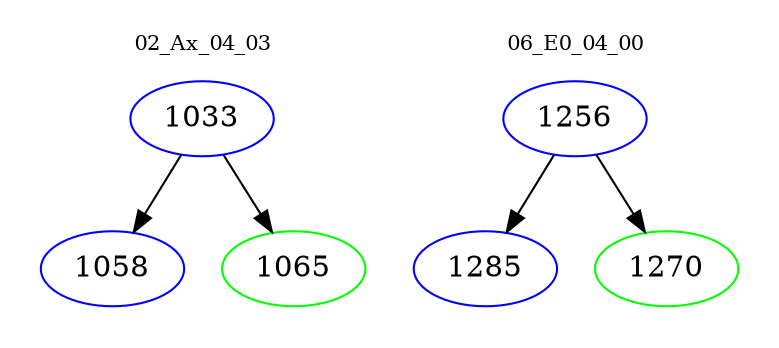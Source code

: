digraph{
subgraph cluster_0 {
color = white
label = "02_Ax_04_03";
fontsize=10;
T0_1033 [label="1033", color="blue"]
T0_1033 -> T0_1058 [color="black"]
T0_1058 [label="1058", color="blue"]
T0_1033 -> T0_1065 [color="black"]
T0_1065 [label="1065", color="green"]
}
subgraph cluster_1 {
color = white
label = "06_E0_04_00";
fontsize=10;
T1_1256 [label="1256", color="blue"]
T1_1256 -> T1_1285 [color="black"]
T1_1285 [label="1285", color="blue"]
T1_1256 -> T1_1270 [color="black"]
T1_1270 [label="1270", color="green"]
}
}
